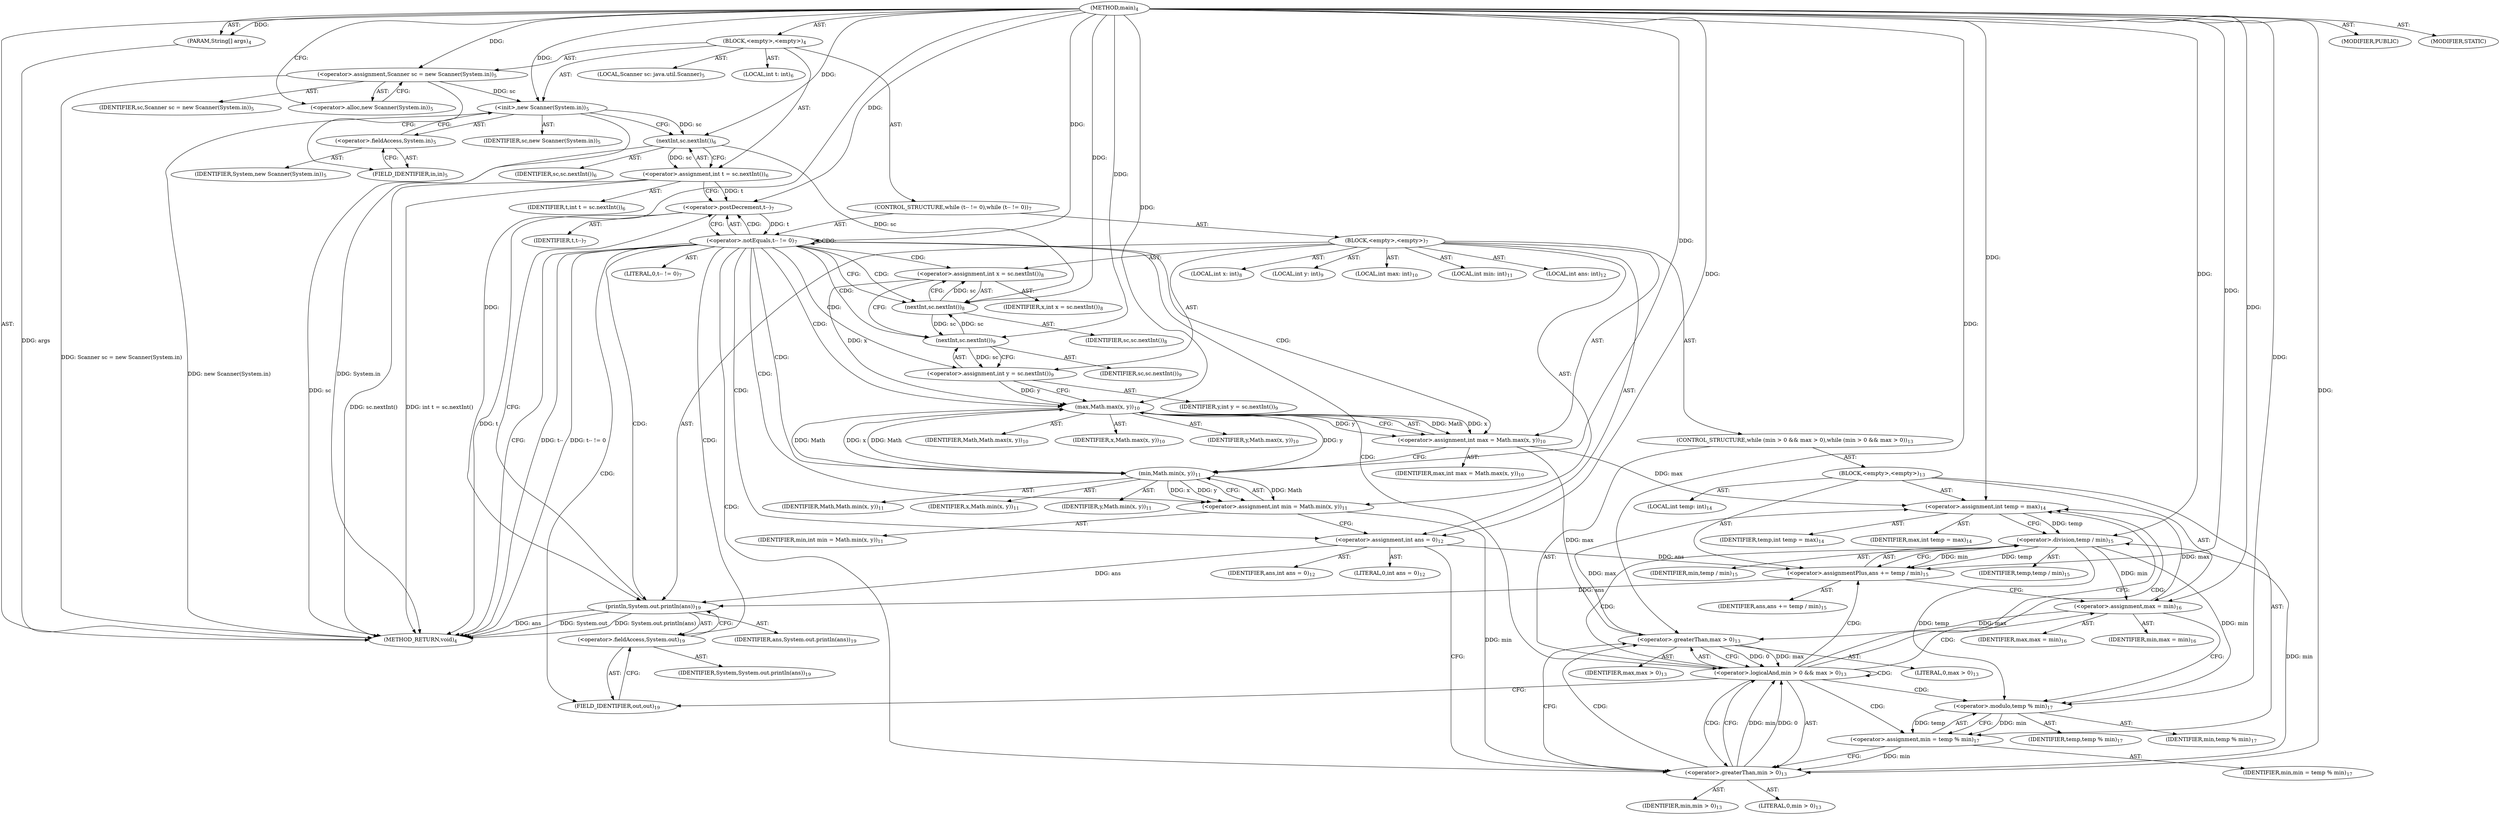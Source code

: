 digraph "main" {  
"19" [label = <(METHOD,main)<SUB>4</SUB>> ]
"20" [label = <(PARAM,String[] args)<SUB>4</SUB>> ]
"21" [label = <(BLOCK,&lt;empty&gt;,&lt;empty&gt;)<SUB>4</SUB>> ]
"4" [label = <(LOCAL,Scanner sc: java.util.Scanner)<SUB>5</SUB>> ]
"22" [label = <(&lt;operator&gt;.assignment,Scanner sc = new Scanner(System.in))<SUB>5</SUB>> ]
"23" [label = <(IDENTIFIER,sc,Scanner sc = new Scanner(System.in))<SUB>5</SUB>> ]
"24" [label = <(&lt;operator&gt;.alloc,new Scanner(System.in))<SUB>5</SUB>> ]
"25" [label = <(&lt;init&gt;,new Scanner(System.in))<SUB>5</SUB>> ]
"3" [label = <(IDENTIFIER,sc,new Scanner(System.in))<SUB>5</SUB>> ]
"26" [label = <(&lt;operator&gt;.fieldAccess,System.in)<SUB>5</SUB>> ]
"27" [label = <(IDENTIFIER,System,new Scanner(System.in))<SUB>5</SUB>> ]
"28" [label = <(FIELD_IDENTIFIER,in,in)<SUB>5</SUB>> ]
"29" [label = <(LOCAL,int t: int)<SUB>6</SUB>> ]
"30" [label = <(&lt;operator&gt;.assignment,int t = sc.nextInt())<SUB>6</SUB>> ]
"31" [label = <(IDENTIFIER,t,int t = sc.nextInt())<SUB>6</SUB>> ]
"32" [label = <(nextInt,sc.nextInt())<SUB>6</SUB>> ]
"33" [label = <(IDENTIFIER,sc,sc.nextInt())<SUB>6</SUB>> ]
"34" [label = <(CONTROL_STRUCTURE,while (t-- != 0),while (t-- != 0))<SUB>7</SUB>> ]
"35" [label = <(&lt;operator&gt;.notEquals,t-- != 0)<SUB>7</SUB>> ]
"36" [label = <(&lt;operator&gt;.postDecrement,t--)<SUB>7</SUB>> ]
"37" [label = <(IDENTIFIER,t,t--)<SUB>7</SUB>> ]
"38" [label = <(LITERAL,0,t-- != 0)<SUB>7</SUB>> ]
"39" [label = <(BLOCK,&lt;empty&gt;,&lt;empty&gt;)<SUB>7</SUB>> ]
"40" [label = <(LOCAL,int x: int)<SUB>8</SUB>> ]
"41" [label = <(&lt;operator&gt;.assignment,int x = sc.nextInt())<SUB>8</SUB>> ]
"42" [label = <(IDENTIFIER,x,int x = sc.nextInt())<SUB>8</SUB>> ]
"43" [label = <(nextInt,sc.nextInt())<SUB>8</SUB>> ]
"44" [label = <(IDENTIFIER,sc,sc.nextInt())<SUB>8</SUB>> ]
"45" [label = <(LOCAL,int y: int)<SUB>9</SUB>> ]
"46" [label = <(&lt;operator&gt;.assignment,int y = sc.nextInt())<SUB>9</SUB>> ]
"47" [label = <(IDENTIFIER,y,int y = sc.nextInt())<SUB>9</SUB>> ]
"48" [label = <(nextInt,sc.nextInt())<SUB>9</SUB>> ]
"49" [label = <(IDENTIFIER,sc,sc.nextInt())<SUB>9</SUB>> ]
"50" [label = <(LOCAL,int max: int)<SUB>10</SUB>> ]
"51" [label = <(&lt;operator&gt;.assignment,int max = Math.max(x, y))<SUB>10</SUB>> ]
"52" [label = <(IDENTIFIER,max,int max = Math.max(x, y))<SUB>10</SUB>> ]
"53" [label = <(max,Math.max(x, y))<SUB>10</SUB>> ]
"54" [label = <(IDENTIFIER,Math,Math.max(x, y))<SUB>10</SUB>> ]
"55" [label = <(IDENTIFIER,x,Math.max(x, y))<SUB>10</SUB>> ]
"56" [label = <(IDENTIFIER,y,Math.max(x, y))<SUB>10</SUB>> ]
"57" [label = <(LOCAL,int min: int)<SUB>11</SUB>> ]
"58" [label = <(&lt;operator&gt;.assignment,int min = Math.min(x, y))<SUB>11</SUB>> ]
"59" [label = <(IDENTIFIER,min,int min = Math.min(x, y))<SUB>11</SUB>> ]
"60" [label = <(min,Math.min(x, y))<SUB>11</SUB>> ]
"61" [label = <(IDENTIFIER,Math,Math.min(x, y))<SUB>11</SUB>> ]
"62" [label = <(IDENTIFIER,x,Math.min(x, y))<SUB>11</SUB>> ]
"63" [label = <(IDENTIFIER,y,Math.min(x, y))<SUB>11</SUB>> ]
"64" [label = <(LOCAL,int ans: int)<SUB>12</SUB>> ]
"65" [label = <(&lt;operator&gt;.assignment,int ans = 0)<SUB>12</SUB>> ]
"66" [label = <(IDENTIFIER,ans,int ans = 0)<SUB>12</SUB>> ]
"67" [label = <(LITERAL,0,int ans = 0)<SUB>12</SUB>> ]
"68" [label = <(CONTROL_STRUCTURE,while (min &gt; 0 &amp;&amp; max &gt; 0),while (min &gt; 0 &amp;&amp; max &gt; 0))<SUB>13</SUB>> ]
"69" [label = <(&lt;operator&gt;.logicalAnd,min &gt; 0 &amp;&amp; max &gt; 0)<SUB>13</SUB>> ]
"70" [label = <(&lt;operator&gt;.greaterThan,min &gt; 0)<SUB>13</SUB>> ]
"71" [label = <(IDENTIFIER,min,min &gt; 0)<SUB>13</SUB>> ]
"72" [label = <(LITERAL,0,min &gt; 0)<SUB>13</SUB>> ]
"73" [label = <(&lt;operator&gt;.greaterThan,max &gt; 0)<SUB>13</SUB>> ]
"74" [label = <(IDENTIFIER,max,max &gt; 0)<SUB>13</SUB>> ]
"75" [label = <(LITERAL,0,max &gt; 0)<SUB>13</SUB>> ]
"76" [label = <(BLOCK,&lt;empty&gt;,&lt;empty&gt;)<SUB>13</SUB>> ]
"77" [label = <(LOCAL,int temp: int)<SUB>14</SUB>> ]
"78" [label = <(&lt;operator&gt;.assignment,int temp = max)<SUB>14</SUB>> ]
"79" [label = <(IDENTIFIER,temp,int temp = max)<SUB>14</SUB>> ]
"80" [label = <(IDENTIFIER,max,int temp = max)<SUB>14</SUB>> ]
"81" [label = <(&lt;operator&gt;.assignmentPlus,ans += temp / min)<SUB>15</SUB>> ]
"82" [label = <(IDENTIFIER,ans,ans += temp / min)<SUB>15</SUB>> ]
"83" [label = <(&lt;operator&gt;.division,temp / min)<SUB>15</SUB>> ]
"84" [label = <(IDENTIFIER,temp,temp / min)<SUB>15</SUB>> ]
"85" [label = <(IDENTIFIER,min,temp / min)<SUB>15</SUB>> ]
"86" [label = <(&lt;operator&gt;.assignment,max = min)<SUB>16</SUB>> ]
"87" [label = <(IDENTIFIER,max,max = min)<SUB>16</SUB>> ]
"88" [label = <(IDENTIFIER,min,max = min)<SUB>16</SUB>> ]
"89" [label = <(&lt;operator&gt;.assignment,min = temp % min)<SUB>17</SUB>> ]
"90" [label = <(IDENTIFIER,min,min = temp % min)<SUB>17</SUB>> ]
"91" [label = <(&lt;operator&gt;.modulo,temp % min)<SUB>17</SUB>> ]
"92" [label = <(IDENTIFIER,temp,temp % min)<SUB>17</SUB>> ]
"93" [label = <(IDENTIFIER,min,temp % min)<SUB>17</SUB>> ]
"94" [label = <(println,System.out.println(ans))<SUB>19</SUB>> ]
"95" [label = <(&lt;operator&gt;.fieldAccess,System.out)<SUB>19</SUB>> ]
"96" [label = <(IDENTIFIER,System,System.out.println(ans))<SUB>19</SUB>> ]
"97" [label = <(FIELD_IDENTIFIER,out,out)<SUB>19</SUB>> ]
"98" [label = <(IDENTIFIER,ans,System.out.println(ans))<SUB>19</SUB>> ]
"99" [label = <(MODIFIER,PUBLIC)> ]
"100" [label = <(MODIFIER,STATIC)> ]
"101" [label = <(METHOD_RETURN,void)<SUB>4</SUB>> ]
  "19" -> "20"  [ label = "AST: "] 
  "19" -> "21"  [ label = "AST: "] 
  "19" -> "99"  [ label = "AST: "] 
  "19" -> "100"  [ label = "AST: "] 
  "19" -> "101"  [ label = "AST: "] 
  "21" -> "4"  [ label = "AST: "] 
  "21" -> "22"  [ label = "AST: "] 
  "21" -> "25"  [ label = "AST: "] 
  "21" -> "29"  [ label = "AST: "] 
  "21" -> "30"  [ label = "AST: "] 
  "21" -> "34"  [ label = "AST: "] 
  "22" -> "23"  [ label = "AST: "] 
  "22" -> "24"  [ label = "AST: "] 
  "25" -> "3"  [ label = "AST: "] 
  "25" -> "26"  [ label = "AST: "] 
  "26" -> "27"  [ label = "AST: "] 
  "26" -> "28"  [ label = "AST: "] 
  "30" -> "31"  [ label = "AST: "] 
  "30" -> "32"  [ label = "AST: "] 
  "32" -> "33"  [ label = "AST: "] 
  "34" -> "35"  [ label = "AST: "] 
  "34" -> "39"  [ label = "AST: "] 
  "35" -> "36"  [ label = "AST: "] 
  "35" -> "38"  [ label = "AST: "] 
  "36" -> "37"  [ label = "AST: "] 
  "39" -> "40"  [ label = "AST: "] 
  "39" -> "41"  [ label = "AST: "] 
  "39" -> "45"  [ label = "AST: "] 
  "39" -> "46"  [ label = "AST: "] 
  "39" -> "50"  [ label = "AST: "] 
  "39" -> "51"  [ label = "AST: "] 
  "39" -> "57"  [ label = "AST: "] 
  "39" -> "58"  [ label = "AST: "] 
  "39" -> "64"  [ label = "AST: "] 
  "39" -> "65"  [ label = "AST: "] 
  "39" -> "68"  [ label = "AST: "] 
  "39" -> "94"  [ label = "AST: "] 
  "41" -> "42"  [ label = "AST: "] 
  "41" -> "43"  [ label = "AST: "] 
  "43" -> "44"  [ label = "AST: "] 
  "46" -> "47"  [ label = "AST: "] 
  "46" -> "48"  [ label = "AST: "] 
  "48" -> "49"  [ label = "AST: "] 
  "51" -> "52"  [ label = "AST: "] 
  "51" -> "53"  [ label = "AST: "] 
  "53" -> "54"  [ label = "AST: "] 
  "53" -> "55"  [ label = "AST: "] 
  "53" -> "56"  [ label = "AST: "] 
  "58" -> "59"  [ label = "AST: "] 
  "58" -> "60"  [ label = "AST: "] 
  "60" -> "61"  [ label = "AST: "] 
  "60" -> "62"  [ label = "AST: "] 
  "60" -> "63"  [ label = "AST: "] 
  "65" -> "66"  [ label = "AST: "] 
  "65" -> "67"  [ label = "AST: "] 
  "68" -> "69"  [ label = "AST: "] 
  "68" -> "76"  [ label = "AST: "] 
  "69" -> "70"  [ label = "AST: "] 
  "69" -> "73"  [ label = "AST: "] 
  "70" -> "71"  [ label = "AST: "] 
  "70" -> "72"  [ label = "AST: "] 
  "73" -> "74"  [ label = "AST: "] 
  "73" -> "75"  [ label = "AST: "] 
  "76" -> "77"  [ label = "AST: "] 
  "76" -> "78"  [ label = "AST: "] 
  "76" -> "81"  [ label = "AST: "] 
  "76" -> "86"  [ label = "AST: "] 
  "76" -> "89"  [ label = "AST: "] 
  "78" -> "79"  [ label = "AST: "] 
  "78" -> "80"  [ label = "AST: "] 
  "81" -> "82"  [ label = "AST: "] 
  "81" -> "83"  [ label = "AST: "] 
  "83" -> "84"  [ label = "AST: "] 
  "83" -> "85"  [ label = "AST: "] 
  "86" -> "87"  [ label = "AST: "] 
  "86" -> "88"  [ label = "AST: "] 
  "89" -> "90"  [ label = "AST: "] 
  "89" -> "91"  [ label = "AST: "] 
  "91" -> "92"  [ label = "AST: "] 
  "91" -> "93"  [ label = "AST: "] 
  "94" -> "95"  [ label = "AST: "] 
  "94" -> "98"  [ label = "AST: "] 
  "95" -> "96"  [ label = "AST: "] 
  "95" -> "97"  [ label = "AST: "] 
  "22" -> "28"  [ label = "CFG: "] 
  "25" -> "32"  [ label = "CFG: "] 
  "30" -> "36"  [ label = "CFG: "] 
  "24" -> "22"  [ label = "CFG: "] 
  "26" -> "25"  [ label = "CFG: "] 
  "32" -> "30"  [ label = "CFG: "] 
  "35" -> "101"  [ label = "CFG: "] 
  "35" -> "43"  [ label = "CFG: "] 
  "28" -> "26"  [ label = "CFG: "] 
  "36" -> "35"  [ label = "CFG: "] 
  "41" -> "48"  [ label = "CFG: "] 
  "46" -> "53"  [ label = "CFG: "] 
  "51" -> "60"  [ label = "CFG: "] 
  "58" -> "65"  [ label = "CFG: "] 
  "65" -> "70"  [ label = "CFG: "] 
  "94" -> "36"  [ label = "CFG: "] 
  "43" -> "41"  [ label = "CFG: "] 
  "48" -> "46"  [ label = "CFG: "] 
  "53" -> "51"  [ label = "CFG: "] 
  "60" -> "58"  [ label = "CFG: "] 
  "69" -> "78"  [ label = "CFG: "] 
  "69" -> "97"  [ label = "CFG: "] 
  "95" -> "94"  [ label = "CFG: "] 
  "70" -> "69"  [ label = "CFG: "] 
  "70" -> "73"  [ label = "CFG: "] 
  "73" -> "69"  [ label = "CFG: "] 
  "78" -> "83"  [ label = "CFG: "] 
  "81" -> "86"  [ label = "CFG: "] 
  "86" -> "91"  [ label = "CFG: "] 
  "89" -> "70"  [ label = "CFG: "] 
  "97" -> "95"  [ label = "CFG: "] 
  "83" -> "81"  [ label = "CFG: "] 
  "91" -> "89"  [ label = "CFG: "] 
  "19" -> "24"  [ label = "CFG: "] 
  "20" -> "101"  [ label = "DDG: args"] 
  "22" -> "101"  [ label = "DDG: Scanner sc = new Scanner(System.in)"] 
  "25" -> "101"  [ label = "DDG: System.in"] 
  "25" -> "101"  [ label = "DDG: new Scanner(System.in)"] 
  "32" -> "101"  [ label = "DDG: sc"] 
  "30" -> "101"  [ label = "DDG: sc.nextInt()"] 
  "30" -> "101"  [ label = "DDG: int t = sc.nextInt()"] 
  "36" -> "101"  [ label = "DDG: t"] 
  "35" -> "101"  [ label = "DDG: t--"] 
  "35" -> "101"  [ label = "DDG: t-- != 0"] 
  "94" -> "101"  [ label = "DDG: System.out"] 
  "94" -> "101"  [ label = "DDG: ans"] 
  "94" -> "101"  [ label = "DDG: System.out.println(ans)"] 
  "19" -> "20"  [ label = "DDG: "] 
  "19" -> "22"  [ label = "DDG: "] 
  "32" -> "30"  [ label = "DDG: sc"] 
  "22" -> "25"  [ label = "DDG: sc"] 
  "19" -> "25"  [ label = "DDG: "] 
  "25" -> "32"  [ label = "DDG: sc"] 
  "19" -> "32"  [ label = "DDG: "] 
  "36" -> "35"  [ label = "DDG: t"] 
  "19" -> "35"  [ label = "DDG: "] 
  "43" -> "41"  [ label = "DDG: sc"] 
  "48" -> "46"  [ label = "DDG: sc"] 
  "53" -> "51"  [ label = "DDG: Math"] 
  "53" -> "51"  [ label = "DDG: x"] 
  "53" -> "51"  [ label = "DDG: y"] 
  "60" -> "58"  [ label = "DDG: Math"] 
  "60" -> "58"  [ label = "DDG: x"] 
  "60" -> "58"  [ label = "DDG: y"] 
  "19" -> "65"  [ label = "DDG: "] 
  "30" -> "36"  [ label = "DDG: t"] 
  "19" -> "36"  [ label = "DDG: "] 
  "65" -> "94"  [ label = "DDG: ans"] 
  "81" -> "94"  [ label = "DDG: ans"] 
  "19" -> "94"  [ label = "DDG: "] 
  "32" -> "43"  [ label = "DDG: sc"] 
  "48" -> "43"  [ label = "DDG: sc"] 
  "19" -> "43"  [ label = "DDG: "] 
  "43" -> "48"  [ label = "DDG: sc"] 
  "19" -> "48"  [ label = "DDG: "] 
  "60" -> "53"  [ label = "DDG: Math"] 
  "19" -> "53"  [ label = "DDG: "] 
  "41" -> "53"  [ label = "DDG: x"] 
  "46" -> "53"  [ label = "DDG: y"] 
  "53" -> "60"  [ label = "DDG: Math"] 
  "19" -> "60"  [ label = "DDG: "] 
  "53" -> "60"  [ label = "DDG: x"] 
  "53" -> "60"  [ label = "DDG: y"] 
  "70" -> "69"  [ label = "DDG: min"] 
  "70" -> "69"  [ label = "DDG: 0"] 
  "73" -> "69"  [ label = "DDG: max"] 
  "73" -> "69"  [ label = "DDG: 0"] 
  "51" -> "78"  [ label = "DDG: max"] 
  "73" -> "78"  [ label = "DDG: max"] 
  "86" -> "78"  [ label = "DDG: max"] 
  "19" -> "78"  [ label = "DDG: "] 
  "83" -> "81"  [ label = "DDG: temp"] 
  "83" -> "81"  [ label = "DDG: min"] 
  "83" -> "86"  [ label = "DDG: min"] 
  "19" -> "86"  [ label = "DDG: "] 
  "91" -> "89"  [ label = "DDG: temp"] 
  "91" -> "89"  [ label = "DDG: min"] 
  "58" -> "70"  [ label = "DDG: min"] 
  "89" -> "70"  [ label = "DDG: min"] 
  "19" -> "70"  [ label = "DDG: "] 
  "51" -> "73"  [ label = "DDG: max"] 
  "86" -> "73"  [ label = "DDG: max"] 
  "19" -> "73"  [ label = "DDG: "] 
  "65" -> "81"  [ label = "DDG: ans"] 
  "19" -> "81"  [ label = "DDG: "] 
  "78" -> "83"  [ label = "DDG: temp"] 
  "19" -> "83"  [ label = "DDG: "] 
  "70" -> "83"  [ label = "DDG: min"] 
  "83" -> "91"  [ label = "DDG: temp"] 
  "19" -> "91"  [ label = "DDG: "] 
  "83" -> "91"  [ label = "DDG: min"] 
  "35" -> "94"  [ label = "CDG: "] 
  "35" -> "48"  [ label = "CDG: "] 
  "35" -> "60"  [ label = "CDG: "] 
  "35" -> "51"  [ label = "CDG: "] 
  "35" -> "46"  [ label = "CDG: "] 
  "35" -> "69"  [ label = "CDG: "] 
  "35" -> "95"  [ label = "CDG: "] 
  "35" -> "65"  [ label = "CDG: "] 
  "35" -> "97"  [ label = "CDG: "] 
  "35" -> "35"  [ label = "CDG: "] 
  "35" -> "43"  [ label = "CDG: "] 
  "35" -> "58"  [ label = "CDG: "] 
  "35" -> "36"  [ label = "CDG: "] 
  "35" -> "53"  [ label = "CDG: "] 
  "35" -> "41"  [ label = "CDG: "] 
  "35" -> "70"  [ label = "CDG: "] 
  "69" -> "89"  [ label = "CDG: "] 
  "69" -> "81"  [ label = "CDG: "] 
  "69" -> "69"  [ label = "CDG: "] 
  "69" -> "91"  [ label = "CDG: "] 
  "69" -> "83"  [ label = "CDG: "] 
  "69" -> "70"  [ label = "CDG: "] 
  "69" -> "78"  [ label = "CDG: "] 
  "69" -> "86"  [ label = "CDG: "] 
  "70" -> "73"  [ label = "CDG: "] 
}

